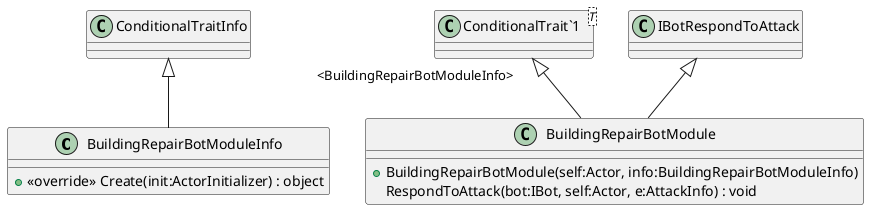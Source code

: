 @startuml
class BuildingRepairBotModuleInfo {
    + <<override>> Create(init:ActorInitializer) : object
}
class BuildingRepairBotModule {
    + BuildingRepairBotModule(self:Actor, info:BuildingRepairBotModuleInfo)
    RespondToAttack(bot:IBot, self:Actor, e:AttackInfo) : void
}
class "ConditionalTrait`1"<T> {
}
ConditionalTraitInfo <|-- BuildingRepairBotModuleInfo
"ConditionalTrait`1" "<BuildingRepairBotModuleInfo>" <|-- BuildingRepairBotModule
IBotRespondToAttack <|-- BuildingRepairBotModule
@enduml
